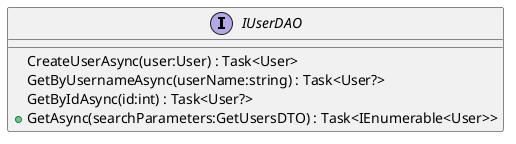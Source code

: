 @startuml
interface IUserDAO {
    CreateUserAsync(user:User) : Task<User>
    GetByUsernameAsync(userName:string) : Task<User?>
    GetByIdAsync(id:int) : Task<User?>
    + GetAsync(searchParameters:GetUsersDTO) : Task<IEnumerable<User>>
}
@enduml
